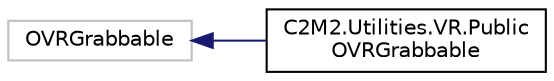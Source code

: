 digraph "Graphical Class Hierarchy"
{
 // LATEX_PDF_SIZE
  edge [fontname="Helvetica",fontsize="10",labelfontname="Helvetica",labelfontsize="10"];
  node [fontname="Helvetica",fontsize="10",shape=record];
  rankdir="LR";
  Node52 [label="OVRGrabbable",height=0.2,width=0.4,color="grey75", fillcolor="white", style="filled",tooltip=" "];
  Node52 -> Node0 [dir="back",color="midnightblue",fontsize="10",style="solid",fontname="Helvetica"];
  Node0 [label="C2M2.Utilities.VR.Public\lOVRGrabbable",height=0.2,width=0.4,color="black", fillcolor="white", style="filled",URL="$d4/dde/class_c2_m2_1_1_utilities_1_1_v_r_1_1_public_o_v_r_grabbable.html",tooltip="Offers a public interface for other scripts to change OVRGrabber's grab points, such as when using co..."];
}
